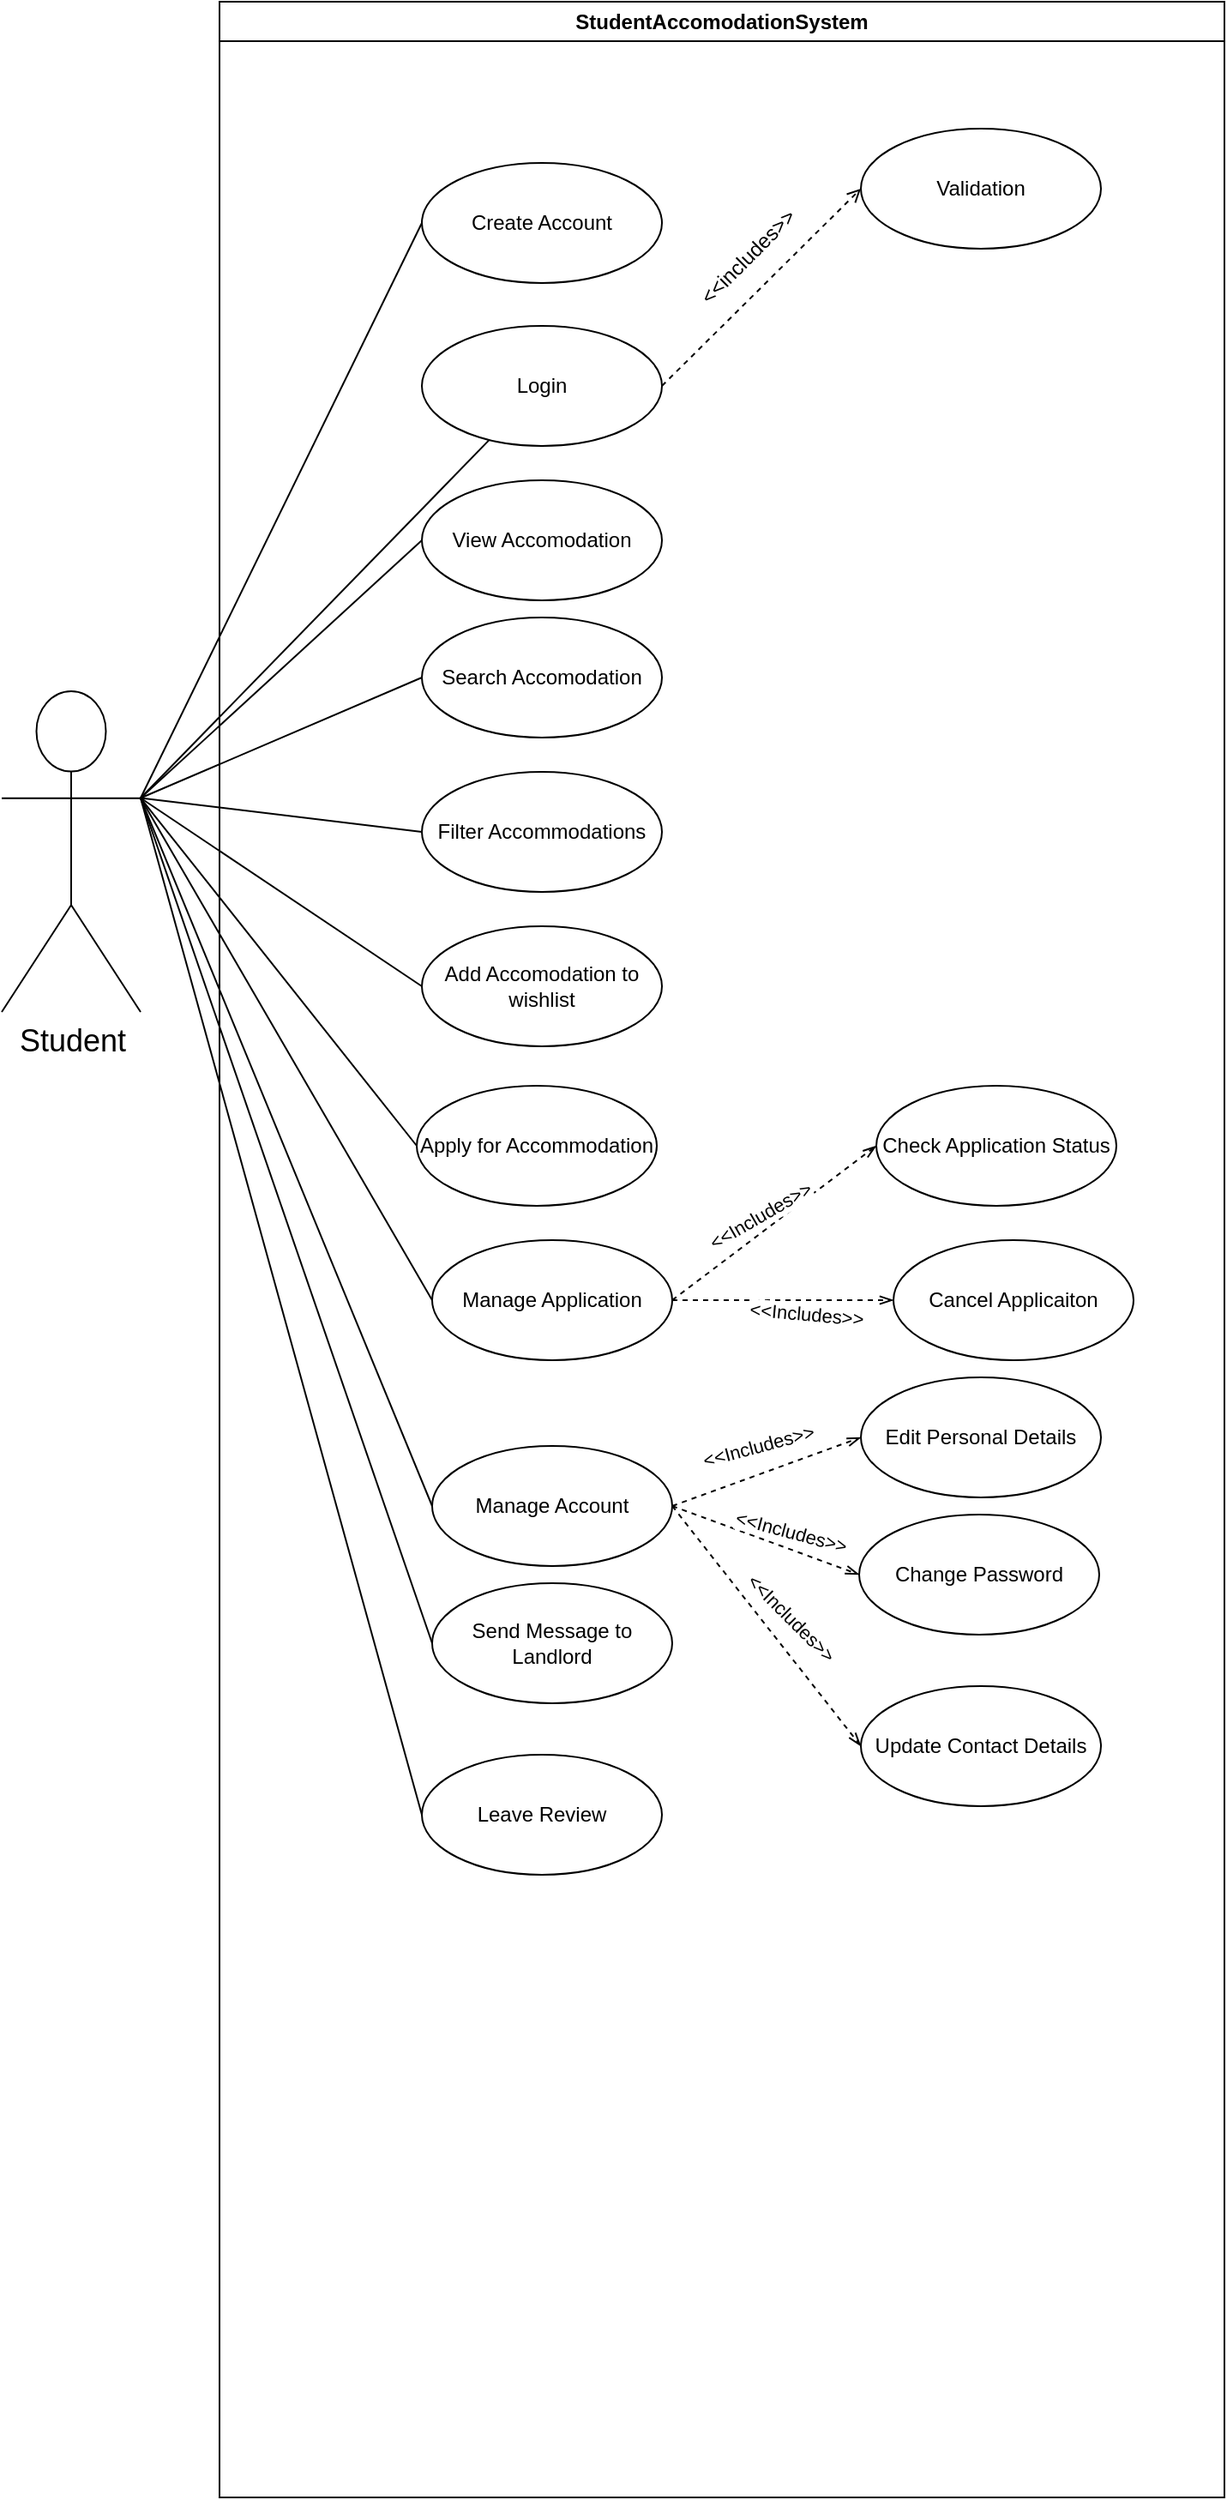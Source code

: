 <mxfile version="24.2.5" type="github">
  <diagram name="Page-1" id="rK-AMSusxKKNQ6RRBM9y">
    <mxGraphModel dx="1018" dy="620" grid="0" gridSize="10" guides="1" tooltips="1" connect="1" arrows="1" fold="1" page="1" pageScale="1" pageWidth="827" pageHeight="1169" math="0" shadow="0">
      <root>
        <mxCell id="0" />
        <mxCell id="1" parent="0" />
        <mxCell id="TJKod79dEkcCyeSPvRuY-4" style="rounded=0;orthogonalLoop=1;jettySize=auto;html=1;exitX=1;exitY=0.333;exitDx=0;exitDy=0;exitPerimeter=0;endArrow=none;endFill=0;" parent="1" source="FojOhy-D1rllTsTGri5z-2" target="TJKod79dEkcCyeSPvRuY-1" edge="1">
          <mxGeometry relative="1" as="geometry" />
        </mxCell>
        <mxCell id="TJKod79dEkcCyeSPvRuY-6" style="rounded=0;orthogonalLoop=1;jettySize=auto;html=1;exitX=1;exitY=0.333;exitDx=0;exitDy=0;exitPerimeter=0;entryX=0;entryY=0.5;entryDx=0;entryDy=0;endArrow=none;endFill=0;" parent="1" source="FojOhy-D1rllTsTGri5z-2" target="TJKod79dEkcCyeSPvRuY-2" edge="1">
          <mxGeometry relative="1" as="geometry" />
        </mxCell>
        <mxCell id="TJKod79dEkcCyeSPvRuY-9" style="rounded=0;orthogonalLoop=1;jettySize=auto;html=1;exitX=1;exitY=0.333;exitDx=0;exitDy=0;exitPerimeter=0;entryX=0;entryY=0.5;entryDx=0;entryDy=0;endArrow=none;endFill=0;" parent="1" source="FojOhy-D1rllTsTGri5z-2" target="TJKod79dEkcCyeSPvRuY-3" edge="1">
          <mxGeometry relative="1" as="geometry" />
        </mxCell>
        <mxCell id="TJKod79dEkcCyeSPvRuY-10" style="rounded=0;orthogonalLoop=1;jettySize=auto;html=1;exitX=1;exitY=0.333;exitDx=0;exitDy=0;exitPerimeter=0;entryX=0;entryY=0.5;entryDx=0;entryDy=0;endArrow=none;endFill=0;" parent="1" source="FojOhy-D1rllTsTGri5z-2" target="TJKod79dEkcCyeSPvRuY-7" edge="1">
          <mxGeometry relative="1" as="geometry" />
        </mxCell>
        <mxCell id="TJKod79dEkcCyeSPvRuY-11" style="rounded=0;orthogonalLoop=1;jettySize=auto;html=1;exitX=1;exitY=0.333;exitDx=0;exitDy=0;exitPerimeter=0;entryX=0;entryY=0.5;entryDx=0;entryDy=0;endArrow=none;endFill=0;" parent="1" source="FojOhy-D1rllTsTGri5z-2" target="TJKod79dEkcCyeSPvRuY-8" edge="1">
          <mxGeometry relative="1" as="geometry" />
        </mxCell>
        <mxCell id="TJKod79dEkcCyeSPvRuY-12" style="rounded=0;orthogonalLoop=1;jettySize=auto;html=1;exitX=1;exitY=0.333;exitDx=0;exitDy=0;exitPerimeter=0;entryX=0;entryY=0.5;entryDx=0;entryDy=0;endArrow=none;endFill=0;" parent="1" source="FojOhy-D1rllTsTGri5z-2" target="TJKod79dEkcCyeSPvRuY-13" edge="1">
          <mxGeometry relative="1" as="geometry" />
        </mxCell>
        <mxCell id="TJKod79dEkcCyeSPvRuY-15" style="rounded=0;orthogonalLoop=1;jettySize=auto;html=1;exitX=1;exitY=0.333;exitDx=0;exitDy=0;exitPerimeter=0;entryX=0;entryY=0.5;entryDx=0;entryDy=0;endArrow=none;endFill=0;" parent="1" source="FojOhy-D1rllTsTGri5z-2" target="TJKod79dEkcCyeSPvRuY-14" edge="1">
          <mxGeometry relative="1" as="geometry" />
        </mxCell>
        <mxCell id="TJKod79dEkcCyeSPvRuY-33" style="rounded=0;orthogonalLoop=1;jettySize=auto;html=1;exitX=1;exitY=0.333;exitDx=0;exitDy=0;exitPerimeter=0;entryX=0;entryY=0.5;entryDx=0;entryDy=0;endArrow=none;endFill=0;" parent="1" source="FojOhy-D1rllTsTGri5z-2" target="TJKod79dEkcCyeSPvRuY-23" edge="1">
          <mxGeometry relative="1" as="geometry" />
        </mxCell>
        <mxCell id="TJKod79dEkcCyeSPvRuY-34" style="rounded=0;orthogonalLoop=1;jettySize=auto;html=1;exitX=1;exitY=0.333;exitDx=0;exitDy=0;exitPerimeter=0;entryX=0;entryY=0.5;entryDx=0;entryDy=0;endArrow=none;endFill=0;" parent="1" source="FojOhy-D1rllTsTGri5z-2" target="TJKod79dEkcCyeSPvRuY-22" edge="1">
          <mxGeometry relative="1" as="geometry" />
        </mxCell>
        <mxCell id="TJKod79dEkcCyeSPvRuY-36" style="rounded=0;orthogonalLoop=1;jettySize=auto;html=1;exitX=1;exitY=0.333;exitDx=0;exitDy=0;exitPerimeter=0;entryX=0;entryY=0.5;entryDx=0;entryDy=0;endArrow=none;endFill=0;" parent="1" source="FojOhy-D1rllTsTGri5z-2" target="TJKod79dEkcCyeSPvRuY-35" edge="1">
          <mxGeometry relative="1" as="geometry" />
        </mxCell>
        <mxCell id="FojOhy-D1rllTsTGri5z-2" value="&lt;font style=&quot;font-size: 18px;&quot;&gt;Student&lt;/font&gt;" style="shape=umlActor;verticalLabelPosition=bottom;verticalAlign=top;html=1;" parent="1" vertex="1">
          <mxGeometry x="50" y="440" width="81" height="187" as="geometry" />
        </mxCell>
        <mxCell id="FojOhy-D1rllTsTGri5z-8" style="rounded=0;orthogonalLoop=1;jettySize=auto;html=1;exitX=1;exitY=0.5;exitDx=0;exitDy=0;entryX=0;entryY=0.5;entryDx=0;entryDy=0;endArrow=open;endFill=0;dashed=1;" parent="1" source="TJKod79dEkcCyeSPvRuY-1" target="FojOhy-D1rllTsTGri5z-7" edge="1">
          <mxGeometry relative="1" as="geometry" />
        </mxCell>
        <mxCell id="FojOhy-D1rllTsTGri5z-5" value="Create Account" style="ellipse;whiteSpace=wrap;html=1;" parent="1" vertex="1">
          <mxGeometry x="295" y="132" width="140" height="70" as="geometry" />
        </mxCell>
        <mxCell id="FojOhy-D1rllTsTGri5z-6" style="rounded=0;orthogonalLoop=1;jettySize=auto;html=1;exitX=1;exitY=0.333;exitDx=0;exitDy=0;exitPerimeter=0;entryX=0;entryY=0.5;entryDx=0;entryDy=0;endArrow=none;endFill=0;" parent="1" source="FojOhy-D1rllTsTGri5z-2" target="FojOhy-D1rllTsTGri5z-5" edge="1">
          <mxGeometry relative="1" as="geometry" />
        </mxCell>
        <mxCell id="FojOhy-D1rllTsTGri5z-7" value="Validation" style="ellipse;whiteSpace=wrap;html=1;" parent="1" vertex="1">
          <mxGeometry x="551" y="112" width="140" height="70" as="geometry" />
        </mxCell>
        <mxCell id="FojOhy-D1rllTsTGri5z-9" value="&amp;lt;&amp;lt;includes&amp;gt;&amp;gt;" style="text;html=1;align=center;verticalAlign=middle;resizable=0;points=[];autosize=1;strokeColor=none;fillColor=none;rotation=-45;" parent="1" vertex="1">
          <mxGeometry x="435" y="172" width="100" height="30" as="geometry" />
        </mxCell>
        <mxCell id="TJKod79dEkcCyeSPvRuY-1" value="Login" style="ellipse;whiteSpace=wrap;html=1;" parent="1" vertex="1">
          <mxGeometry x="295" y="227" width="140" height="70" as="geometry" />
        </mxCell>
        <mxCell id="TJKod79dEkcCyeSPvRuY-2" value="View Accomodation" style="ellipse;whiteSpace=wrap;html=1;" parent="1" vertex="1">
          <mxGeometry x="295" y="317" width="140" height="70" as="geometry" />
        </mxCell>
        <mxCell id="TJKod79dEkcCyeSPvRuY-3" value="Search Accomodation" style="ellipse;whiteSpace=wrap;html=1;" parent="1" vertex="1">
          <mxGeometry x="295" y="397" width="140" height="70" as="geometry" />
        </mxCell>
        <mxCell id="TJKod79dEkcCyeSPvRuY-7" value="Filter Accommodations" style="ellipse;whiteSpace=wrap;html=1;" parent="1" vertex="1">
          <mxGeometry x="295" y="487" width="140" height="70" as="geometry" />
        </mxCell>
        <mxCell id="TJKod79dEkcCyeSPvRuY-8" value="Add Accomodation to wishlist" style="ellipse;whiteSpace=wrap;html=1;" parent="1" vertex="1">
          <mxGeometry x="295" y="577" width="140" height="70" as="geometry" />
        </mxCell>
        <mxCell id="TJKod79dEkcCyeSPvRuY-18" style="rounded=0;orthogonalLoop=1;jettySize=auto;html=1;exitX=1;exitY=0.5;exitDx=0;exitDy=0;entryX=0;entryY=0.5;entryDx=0;entryDy=0;endArrow=openThin;endFill=0;dashed=1;" parent="1" source="TJKod79dEkcCyeSPvRuY-13" target="TJKod79dEkcCyeSPvRuY-16" edge="1">
          <mxGeometry relative="1" as="geometry" />
        </mxCell>
        <mxCell id="TJKod79dEkcCyeSPvRuY-20" value="&amp;lt;&amp;lt;Includes&amp;gt;&amp;gt;" style="edgeLabel;html=1;align=center;verticalAlign=middle;resizable=0;points=[];rotation=-30;" parent="TJKod79dEkcCyeSPvRuY-18" vertex="1" connectable="0">
          <mxGeometry x="-0.064" y="9" relative="1" as="geometry">
            <mxPoint as="offset" />
          </mxGeometry>
        </mxCell>
        <mxCell id="TJKod79dEkcCyeSPvRuY-13" value="Manage Application" style="ellipse;whiteSpace=wrap;html=1;" parent="1" vertex="1">
          <mxGeometry x="301" y="760" width="140" height="70" as="geometry" />
        </mxCell>
        <mxCell id="TJKod79dEkcCyeSPvRuY-14" value="Apply for Accommodation" style="ellipse;whiteSpace=wrap;html=1;" parent="1" vertex="1">
          <mxGeometry x="292" y="670" width="140" height="70" as="geometry" />
        </mxCell>
        <mxCell id="TJKod79dEkcCyeSPvRuY-16" value="Check Application Status" style="ellipse;whiteSpace=wrap;html=1;" parent="1" vertex="1">
          <mxGeometry x="560" y="670" width="140" height="70" as="geometry" />
        </mxCell>
        <mxCell id="TJKod79dEkcCyeSPvRuY-17" value="Cancel Applicaiton" style="ellipse;whiteSpace=wrap;html=1;" parent="1" vertex="1">
          <mxGeometry x="570" y="760" width="140" height="70" as="geometry" />
        </mxCell>
        <mxCell id="TJKod79dEkcCyeSPvRuY-19" style="rounded=0;orthogonalLoop=1;jettySize=auto;html=1;exitX=1;exitY=0.5;exitDx=0;exitDy=0;entryX=0;entryY=0.5;entryDx=0;entryDy=0;endArrow=openThin;endFill=0;dashed=1;" parent="1" source="TJKod79dEkcCyeSPvRuY-13" target="TJKod79dEkcCyeSPvRuY-17" edge="1">
          <mxGeometry relative="1" as="geometry">
            <mxPoint x="445" y="702" as="sourcePoint" />
            <mxPoint x="540" y="630" as="targetPoint" />
          </mxGeometry>
        </mxCell>
        <mxCell id="TJKod79dEkcCyeSPvRuY-21" value="&amp;lt;&amp;lt;Includes&amp;gt;&amp;gt;" style="edgeLabel;html=1;align=center;verticalAlign=middle;resizable=0;points=[];rotation=5;" parent="1" vertex="1" connectable="0">
          <mxGeometry x="510.002" y="794.995" as="geometry">
            <mxPoint x="9.091" y="6.882" as="offset" />
          </mxGeometry>
        </mxCell>
        <mxCell id="TJKod79dEkcCyeSPvRuY-22" value="Leave Review" style="ellipse;whiteSpace=wrap;html=1;" parent="1" vertex="1">
          <mxGeometry x="295" y="1060" width="140" height="70" as="geometry" />
        </mxCell>
        <mxCell id="TJKod79dEkcCyeSPvRuY-27" style="rounded=0;orthogonalLoop=1;jettySize=auto;html=1;exitX=1;exitY=0.5;exitDx=0;exitDy=0;entryX=0;entryY=0.5;entryDx=0;entryDy=0;dashed=1;endArrow=openThin;endFill=0;" parent="1" source="TJKod79dEkcCyeSPvRuY-23" target="TJKod79dEkcCyeSPvRuY-24" edge="1">
          <mxGeometry relative="1" as="geometry" />
        </mxCell>
        <mxCell id="TJKod79dEkcCyeSPvRuY-29" style="rounded=0;orthogonalLoop=1;jettySize=auto;html=1;exitX=1;exitY=0.5;exitDx=0;exitDy=0;entryX=0;entryY=0.5;entryDx=0;entryDy=0;endArrow=openThin;endFill=0;dashed=1;" parent="1" source="TJKod79dEkcCyeSPvRuY-23" target="TJKod79dEkcCyeSPvRuY-25" edge="1">
          <mxGeometry relative="1" as="geometry" />
        </mxCell>
        <mxCell id="TJKod79dEkcCyeSPvRuY-31" style="rounded=0;orthogonalLoop=1;jettySize=auto;html=1;exitX=1;exitY=0.5;exitDx=0;exitDy=0;entryX=0;entryY=0.5;entryDx=0;entryDy=0;dashed=1;endArrow=openThin;endFill=0;" parent="1" source="TJKod79dEkcCyeSPvRuY-23" target="TJKod79dEkcCyeSPvRuY-26" edge="1">
          <mxGeometry relative="1" as="geometry" />
        </mxCell>
        <mxCell id="TJKod79dEkcCyeSPvRuY-23" value="Manage Account" style="ellipse;whiteSpace=wrap;html=1;" parent="1" vertex="1">
          <mxGeometry x="301" y="880" width="140" height="70" as="geometry" />
        </mxCell>
        <mxCell id="TJKod79dEkcCyeSPvRuY-24" value="Edit Personal Details" style="ellipse;whiteSpace=wrap;html=1;" parent="1" vertex="1">
          <mxGeometry x="551" y="840" width="140" height="70" as="geometry" />
        </mxCell>
        <mxCell id="TJKod79dEkcCyeSPvRuY-25" value="Change Password" style="ellipse;whiteSpace=wrap;html=1;" parent="1" vertex="1">
          <mxGeometry x="550" y="920" width="140" height="70" as="geometry" />
        </mxCell>
        <mxCell id="TJKod79dEkcCyeSPvRuY-26" value="Update Contact Details" style="ellipse;whiteSpace=wrap;html=1;" parent="1" vertex="1">
          <mxGeometry x="551" y="1020" width="140" height="70" as="geometry" />
        </mxCell>
        <mxCell id="TJKod79dEkcCyeSPvRuY-28" value="&amp;lt;&amp;lt;Includes&amp;gt;&amp;gt;" style="edgeLabel;html=1;align=center;verticalAlign=middle;resizable=0;points=[];rotation=-15;" parent="1" vertex="1" connectable="0">
          <mxGeometry x="491.002" y="879.997" as="geometry" />
        </mxCell>
        <mxCell id="TJKod79dEkcCyeSPvRuY-30" value="&amp;lt;&amp;lt;Includes&amp;gt;&amp;gt;" style="edgeLabel;html=1;align=center;verticalAlign=middle;resizable=0;points=[];rotation=15;" parent="1" vertex="1" connectable="0">
          <mxGeometry x="510.002" y="929.997" as="geometry" />
        </mxCell>
        <mxCell id="TJKod79dEkcCyeSPvRuY-32" value="&amp;lt;&amp;lt;Includes&amp;gt;&amp;gt;" style="edgeLabel;html=1;align=center;verticalAlign=middle;resizable=0;points=[];rotation=45;" parent="1" vertex="1" connectable="0">
          <mxGeometry x="510.002" y="979.997" as="geometry" />
        </mxCell>
        <mxCell id="TJKod79dEkcCyeSPvRuY-35" value="Send Message to Landlord" style="ellipse;whiteSpace=wrap;html=1;" parent="1" vertex="1">
          <mxGeometry x="301" y="960" width="140" height="70" as="geometry" />
        </mxCell>
        <mxCell id="fJEHaeqS2e_YVtIhRU6O-1" value="StudentAccomodationSystem" style="swimlane;whiteSpace=wrap;html=1;" vertex="1" parent="1">
          <mxGeometry x="177" y="38" width="586" height="1455" as="geometry" />
        </mxCell>
      </root>
    </mxGraphModel>
  </diagram>
</mxfile>
